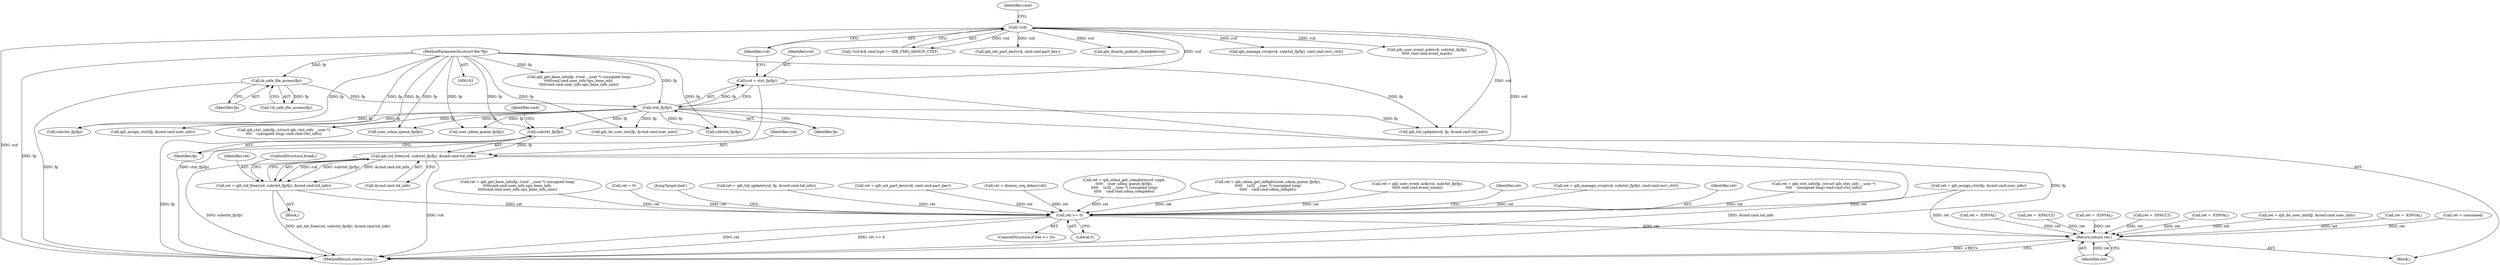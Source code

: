 digraph "0_linux_e6bd18f57aad1a2d1ef40e646d03ed0f2515c9e3_2@API" {
"1000607" [label="(Call,qib_tid_free(rcd, subctxt_fp(fp), &cmd.cmd.tid_info))"];
"1000493" [label="(Call,!rcd)"];
"1000487" [label="(Call,rcd = ctxt_fp(fp))"];
"1000489" [label="(Call,ctxt_fp(fp))"];
"1000124" [label="(Call,ib_safe_file_access(fp))"];
"1000102" [label="(MethodParameterIn,struct file *fp)"];
"1000609" [label="(Call,subctxt_fp(fp))"];
"1000605" [label="(Call,ret = qib_tid_free(rcd, subctxt_fp(fp), &cmd.cmd.tid_info))"];
"1000716" [label="(Call,ret >= 0)"];
"1000723" [label="(Return,return ret;)"];
"1000512" [label="(Call,ret = qib_assign_ctxt(fp, &cmd.cmd.user_info))"];
"1000497" [label="(Identifier,cmd)"];
"1000720" [label="(Identifier,ret)"];
"1000564" [label="(Call,ret = qib_manage_rcvq(rcd, subctxt_fp(fp), cmd.cmd.recv_ctrl))"];
"1000717" [label="(Identifier,ret)"];
"1000490" [label="(Identifier,fp)"];
"1000617" [label="(ControlStructure,break;)"];
"1000718" [label="(Literal,0)"];
"1000577" [label="(Call,ret = qib_ctxt_info(fp, (struct qib_ctxt_info __user *)\n\t\t\t\t    (unsigned long) cmd.cmd.ctxt_info))"];
"1000610" [label="(Identifier,fp)"];
"1000540" [label="(Call,ret = qib_get_base_info(fp, (void __user *) (unsigned long)\n\t\t\t\t\tcmd.cmd.user_info.spu_base_info,\n\t\t\t\t\tcmd.cmd.user_info.spu_base_info_size))"];
"1000137" [label="(Call,ret = -EINVAL)"];
"1000487" [label="(Call,rcd = ctxt_fp(fp))"];
"1000117" [label="(Call,ret = 0)"];
"1000671" [label="(Call,user_sdma_queue_fp(fp))"];
"1000527" [label="(Call,ret = qib_do_user_init(fp, &cmd.cmd.user_info))"];
"1000529" [label="(Call,qib_do_user_init(fp, &cmd.cmd.user_info))"];
"1000453" [label="(Call,ret = -EINVAL)"];
"1000719" [label="(Call,ret = consumed)"];
"1000468" [label="(Call,ret = -EINVAL)"];
"1000716" [label="(Call,ret >= 0)"];
"1000479" [label="(Call,ret = -EFAULT)"];
"1000494" [label="(Identifier,rcd)"];
"1000609" [label="(Call,subctxt_fp(fp))"];
"1000542" [label="(Call,qib_get_base_info(fp, (void __user *) (unsigned long)\n\t\t\t\t\tcmd.cmd.user_info.spu_base_info,\n\t\t\t\t\tcmd.cmd.user_info.spu_base_info_size))"];
"1000492" [label="(Call,!rcd && cmd.type != QIB_CMD_ASSIGN_CTXT)"];
"1000722" [label="(JumpTarget,bail:)"];
"1000488" [label="(Identifier,rcd)"];
"1000501" [label="(Call,ret = -EINVAL)"];
"1000621" [label="(Call,qib_set_part_key(rcd, cmd.cmd.part_key))"];
"1000611" [label="(Call,&cmd.cmd.tid_info)"];
"1000124" [label="(Call,ib_safe_file_access(fp))"];
"1000608" [label="(Identifier,rcd)"];
"1000724" [label="(Identifier,ret)"];
"1000707" [label="(Call,subctxt_fp(fp))"];
"1000632" [label="(Call,qib_disarm_piobufs_ifneeded(rcd))"];
"1000489" [label="(Call,ctxt_fp(fp))"];
"1000125" [label="(Identifier,fp)"];
"1000690" [label="(Call,user_sdma_queue_fp(fp))"];
"1000162" [label="(Call,ret = -EFAULT)"];
"1000592" [label="(Call,ret = qib_tid_update(rcd, fp, &cmd.cmd.tid_info))"];
"1000725" [label="(MethodReturn,static ssize_t)"];
"1000106" [label="(Block,)"];
"1000102" [label="(MethodParameterIn,struct file *fp)"];
"1000514" [label="(Call,qib_assign_ctxt(fp, &cmd.cmd.user_info))"];
"1000723" [label="(Return,return ret;)"];
"1000493" [label="(Call,!rcd)"];
"1000619" [label="(Call,ret = qib_set_part_key(rcd, cmd.cmd.part_key))"];
"1000634" [label="(Call,ret = disarm_req_delay(rcd))"];
"1000614" [label="(Identifier,cmd)"];
"1000510" [label="(Block,)"];
"1000715" [label="(ControlStructure,if (ret >= 0))"];
"1000684" [label="(Call,ret = qib_sdma_get_complete(rcd->ppd,\n\t\t\t\t\t    user_sdma_queue_fp(fp),\n\t\t\t\t\t    (u32 __user *) (unsigned long)\n\t\t\t\t\t    cmd.cmd.sdma_complete))"];
"1000566" [label="(Call,qib_manage_rcvq(rcd, subctxt_fp(fp), cmd.cmd.recv_ctrl))"];
"1000705" [label="(Call,qib_user_event_ack(rcd, subctxt_fp(fp),\n\t\t\t\t\t cmd.cmd.event_mask))"];
"1000668" [label="(Call,ret = qib_sdma_get_inflight(user_sdma_queue_fp(fp),\n\t\t\t\t\t    (u32 __user *) (unsigned long)\n\t\t\t\t\t    cmd.cmd.sdma_inflight))"];
"1000607" [label="(Call,qib_tid_free(rcd, subctxt_fp(fp), &cmd.cmd.tid_info))"];
"1000606" [label="(Identifier,ret)"];
"1000703" [label="(Call,ret = qib_user_event_ack(rcd, subctxt_fp(fp),\n\t\t\t\t\t cmd.cmd.event_mask))"];
"1000123" [label="(Call,!ib_safe_file_access(fp))"];
"1000579" [label="(Call,qib_ctxt_info(fp, (struct qib_ctxt_info __user *)\n\t\t\t\t    (unsigned long) cmd.cmd.ctxt_info))"];
"1000605" [label="(Call,ret = qib_tid_free(rcd, subctxt_fp(fp), &cmd.cmd.tid_info))"];
"1000568" [label="(Call,subctxt_fp(fp))"];
"1000594" [label="(Call,qib_tid_update(rcd, fp, &cmd.cmd.tid_info))"];
"1000607" -> "1000605"  [label="AST: "];
"1000607" -> "1000611"  [label="CFG: "];
"1000608" -> "1000607"  [label="AST: "];
"1000609" -> "1000607"  [label="AST: "];
"1000611" -> "1000607"  [label="AST: "];
"1000605" -> "1000607"  [label="CFG: "];
"1000607" -> "1000725"  [label="DDG: rcd"];
"1000607" -> "1000725"  [label="DDG: &cmd.cmd.tid_info"];
"1000607" -> "1000725"  [label="DDG: subctxt_fp(fp)"];
"1000607" -> "1000605"  [label="DDG: rcd"];
"1000607" -> "1000605"  [label="DDG: subctxt_fp(fp)"];
"1000607" -> "1000605"  [label="DDG: &cmd.cmd.tid_info"];
"1000493" -> "1000607"  [label="DDG: rcd"];
"1000609" -> "1000607"  [label="DDG: fp"];
"1000493" -> "1000492"  [label="AST: "];
"1000493" -> "1000494"  [label="CFG: "];
"1000494" -> "1000493"  [label="AST: "];
"1000497" -> "1000493"  [label="CFG: "];
"1000492" -> "1000493"  [label="CFG: "];
"1000493" -> "1000725"  [label="DDG: rcd"];
"1000493" -> "1000492"  [label="DDG: rcd"];
"1000487" -> "1000493"  [label="DDG: rcd"];
"1000493" -> "1000566"  [label="DDG: rcd"];
"1000493" -> "1000594"  [label="DDG: rcd"];
"1000493" -> "1000621"  [label="DDG: rcd"];
"1000493" -> "1000632"  [label="DDG: rcd"];
"1000493" -> "1000705"  [label="DDG: rcd"];
"1000487" -> "1000106"  [label="AST: "];
"1000487" -> "1000489"  [label="CFG: "];
"1000488" -> "1000487"  [label="AST: "];
"1000489" -> "1000487"  [label="AST: "];
"1000494" -> "1000487"  [label="CFG: "];
"1000487" -> "1000725"  [label="DDG: ctxt_fp(fp)"];
"1000489" -> "1000487"  [label="DDG: fp"];
"1000489" -> "1000490"  [label="CFG: "];
"1000490" -> "1000489"  [label="AST: "];
"1000489" -> "1000725"  [label="DDG: fp"];
"1000124" -> "1000489"  [label="DDG: fp"];
"1000102" -> "1000489"  [label="DDG: fp"];
"1000489" -> "1000514"  [label="DDG: fp"];
"1000489" -> "1000529"  [label="DDG: fp"];
"1000489" -> "1000568"  [label="DDG: fp"];
"1000489" -> "1000579"  [label="DDG: fp"];
"1000489" -> "1000594"  [label="DDG: fp"];
"1000489" -> "1000609"  [label="DDG: fp"];
"1000489" -> "1000671"  [label="DDG: fp"];
"1000489" -> "1000690"  [label="DDG: fp"];
"1000489" -> "1000707"  [label="DDG: fp"];
"1000124" -> "1000123"  [label="AST: "];
"1000124" -> "1000125"  [label="CFG: "];
"1000125" -> "1000124"  [label="AST: "];
"1000123" -> "1000124"  [label="CFG: "];
"1000124" -> "1000725"  [label="DDG: fp"];
"1000124" -> "1000123"  [label="DDG: fp"];
"1000102" -> "1000124"  [label="DDG: fp"];
"1000102" -> "1000101"  [label="AST: "];
"1000102" -> "1000725"  [label="DDG: fp"];
"1000102" -> "1000514"  [label="DDG: fp"];
"1000102" -> "1000529"  [label="DDG: fp"];
"1000102" -> "1000542"  [label="DDG: fp"];
"1000102" -> "1000568"  [label="DDG: fp"];
"1000102" -> "1000579"  [label="DDG: fp"];
"1000102" -> "1000594"  [label="DDG: fp"];
"1000102" -> "1000609"  [label="DDG: fp"];
"1000102" -> "1000671"  [label="DDG: fp"];
"1000102" -> "1000690"  [label="DDG: fp"];
"1000102" -> "1000707"  [label="DDG: fp"];
"1000609" -> "1000610"  [label="CFG: "];
"1000610" -> "1000609"  [label="AST: "];
"1000614" -> "1000609"  [label="CFG: "];
"1000609" -> "1000725"  [label="DDG: fp"];
"1000605" -> "1000510"  [label="AST: "];
"1000606" -> "1000605"  [label="AST: "];
"1000617" -> "1000605"  [label="CFG: "];
"1000605" -> "1000725"  [label="DDG: qib_tid_free(rcd, subctxt_fp(fp), &cmd.cmd.tid_info)"];
"1000605" -> "1000716"  [label="DDG: ret"];
"1000716" -> "1000715"  [label="AST: "];
"1000716" -> "1000718"  [label="CFG: "];
"1000717" -> "1000716"  [label="AST: "];
"1000718" -> "1000716"  [label="AST: "];
"1000720" -> "1000716"  [label="CFG: "];
"1000722" -> "1000716"  [label="CFG: "];
"1000716" -> "1000725"  [label="DDG: ret >= 0"];
"1000716" -> "1000725"  [label="DDG: ret"];
"1000512" -> "1000716"  [label="DDG: ret"];
"1000684" -> "1000716"  [label="DDG: ret"];
"1000668" -> "1000716"  [label="DDG: ret"];
"1000703" -> "1000716"  [label="DDG: ret"];
"1000619" -> "1000716"  [label="DDG: ret"];
"1000577" -> "1000716"  [label="DDG: ret"];
"1000634" -> "1000716"  [label="DDG: ret"];
"1000564" -> "1000716"  [label="DDG: ret"];
"1000117" -> "1000716"  [label="DDG: ret"];
"1000540" -> "1000716"  [label="DDG: ret"];
"1000592" -> "1000716"  [label="DDG: ret"];
"1000716" -> "1000723"  [label="DDG: ret"];
"1000723" -> "1000106"  [label="AST: "];
"1000723" -> "1000724"  [label="CFG: "];
"1000724" -> "1000723"  [label="AST: "];
"1000725" -> "1000723"  [label="CFG: "];
"1000723" -> "1000725"  [label="DDG: <RET>"];
"1000724" -> "1000723"  [label="DDG: ret"];
"1000512" -> "1000723"  [label="DDG: ret"];
"1000527" -> "1000723"  [label="DDG: ret"];
"1000479" -> "1000723"  [label="DDG: ret"];
"1000719" -> "1000723"  [label="DDG: ret"];
"1000137" -> "1000723"  [label="DDG: ret"];
"1000501" -> "1000723"  [label="DDG: ret"];
"1000468" -> "1000723"  [label="DDG: ret"];
"1000162" -> "1000723"  [label="DDG: ret"];
"1000453" -> "1000723"  [label="DDG: ret"];
}
